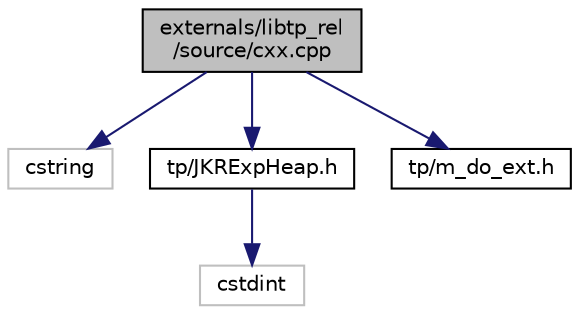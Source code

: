digraph "externals/libtp_rel/source/cxx.cpp"
{
 // LATEX_PDF_SIZE
  edge [fontname="Helvetica",fontsize="10",labelfontname="Helvetica",labelfontsize="10"];
  node [fontname="Helvetica",fontsize="10",shape=record];
  Node1 [label="externals/libtp_rel\l/source/cxx.cpp",height=0.2,width=0.4,color="black", fillcolor="grey75", style="filled", fontcolor="black",tooltip=" "];
  Node1 -> Node2 [color="midnightblue",fontsize="10",style="solid",fontname="Helvetica"];
  Node2 [label="cstring",height=0.2,width=0.4,color="grey75", fillcolor="white", style="filled",tooltip=" "];
  Node1 -> Node3 [color="midnightblue",fontsize="10",style="solid",fontname="Helvetica"];
  Node3 [label="tp/JKRExpHeap.h",height=0.2,width=0.4,color="black", fillcolor="white", style="filled",URL="$d8/d52/JKRExpHeap_8h.html",tooltip="Holds symbols of the JKRExpHeap field."];
  Node3 -> Node4 [color="midnightblue",fontsize="10",style="solid",fontname="Helvetica"];
  Node4 [label="cstdint",height=0.2,width=0.4,color="grey75", fillcolor="white", style="filled",tooltip=" "];
  Node1 -> Node5 [color="midnightblue",fontsize="10",style="solid",fontname="Helvetica"];
  Node5 [label="tp/m_do_ext.h",height=0.2,width=0.4,color="black", fillcolor="white", style="filled",URL="$dd/d4f/m__do__ext_8h.html",tooltip="Holds symbols of the m_do_ext field."];
}
